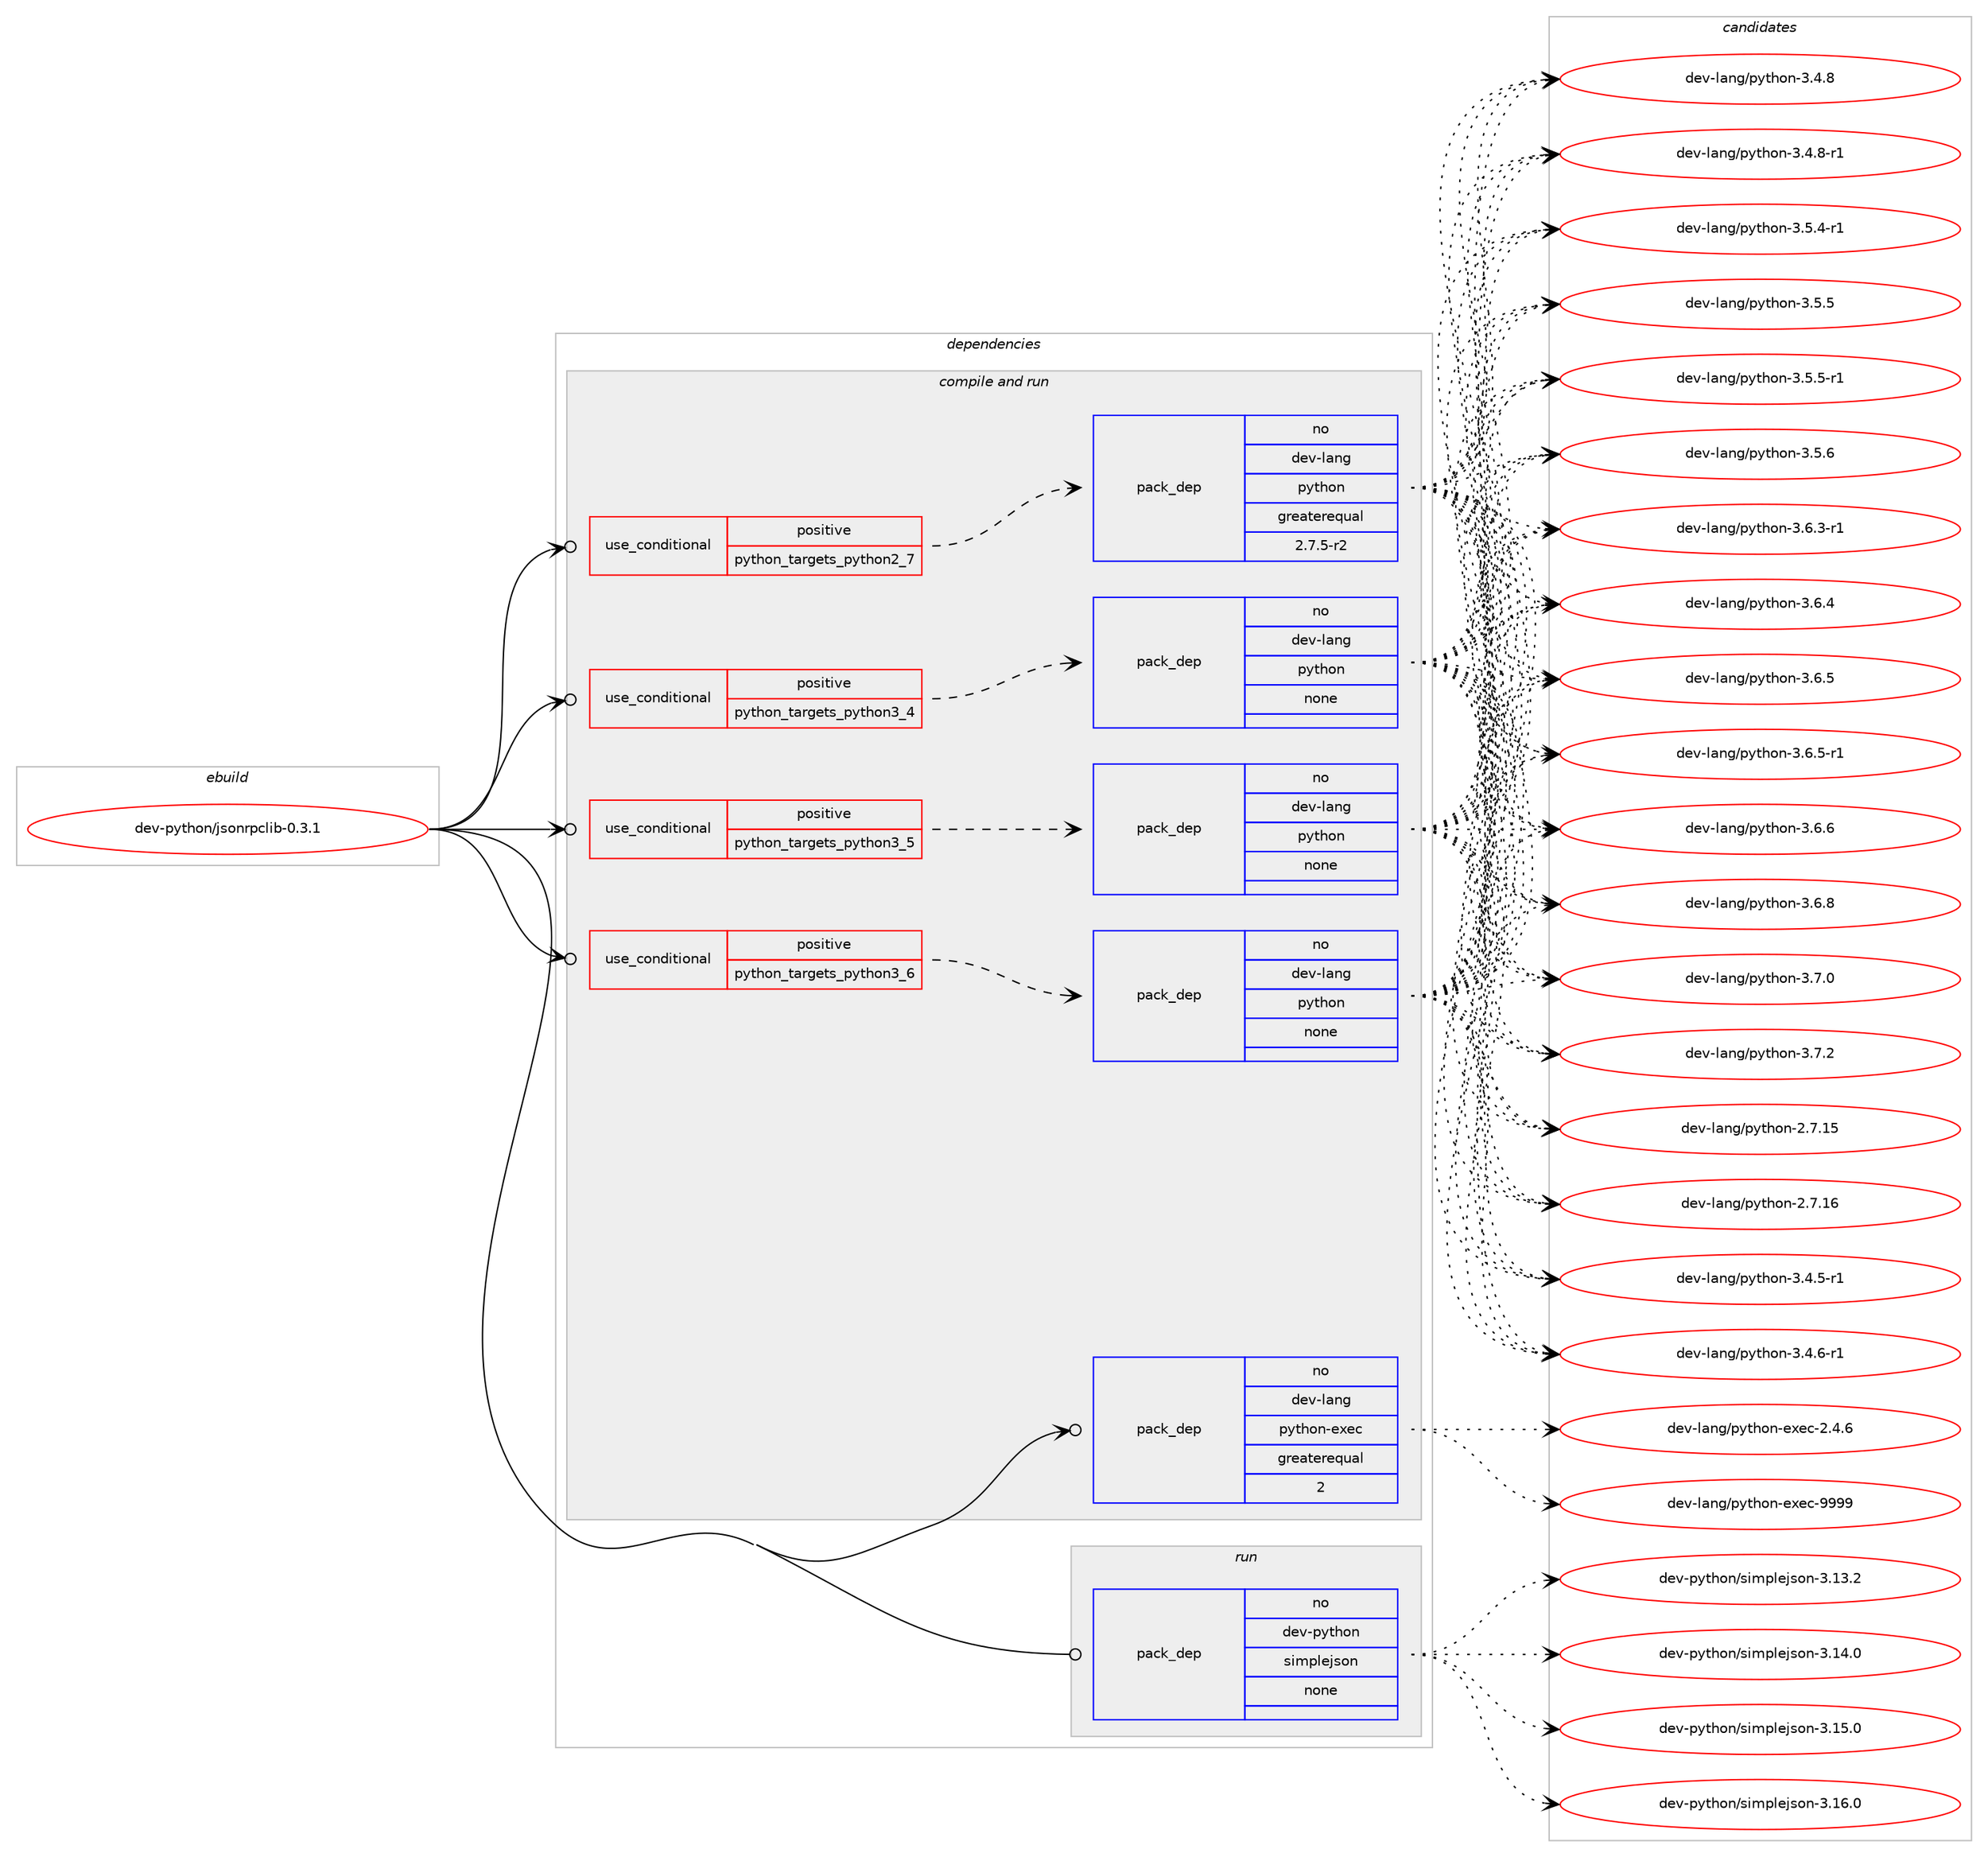 digraph prolog {

# *************
# Graph options
# *************

newrank=true;
concentrate=true;
compound=true;
graph [rankdir=LR,fontname=Helvetica,fontsize=10,ranksep=1.5];#, ranksep=2.5, nodesep=0.2];
edge  [arrowhead=vee];
node  [fontname=Helvetica,fontsize=10];

# **********
# The ebuild
# **********

subgraph cluster_leftcol {
color=gray;
rank=same;
label=<<i>ebuild</i>>;
id [label="dev-python/jsonrpclib-0.3.1", color=red, width=4, href="../dev-python/jsonrpclib-0.3.1.svg"];
}

# ****************
# The dependencies
# ****************

subgraph cluster_midcol {
color=gray;
label=<<i>dependencies</i>>;
subgraph cluster_compile {
fillcolor="#eeeeee";
style=filled;
label=<<i>compile</i>>;
}
subgraph cluster_compileandrun {
fillcolor="#eeeeee";
style=filled;
label=<<i>compile and run</i>>;
subgraph cond376478 {
dependency1415856 [label=<<TABLE BORDER="0" CELLBORDER="1" CELLSPACING="0" CELLPADDING="4"><TR><TD ROWSPAN="3" CELLPADDING="10">use_conditional</TD></TR><TR><TD>positive</TD></TR><TR><TD>python_targets_python2_7</TD></TR></TABLE>>, shape=none, color=red];
subgraph pack1016106 {
dependency1415857 [label=<<TABLE BORDER="0" CELLBORDER="1" CELLSPACING="0" CELLPADDING="4" WIDTH="220"><TR><TD ROWSPAN="6" CELLPADDING="30">pack_dep</TD></TR><TR><TD WIDTH="110">no</TD></TR><TR><TD>dev-lang</TD></TR><TR><TD>python</TD></TR><TR><TD>greaterequal</TD></TR><TR><TD>2.7.5-r2</TD></TR></TABLE>>, shape=none, color=blue];
}
dependency1415856:e -> dependency1415857:w [weight=20,style="dashed",arrowhead="vee"];
}
id:e -> dependency1415856:w [weight=20,style="solid",arrowhead="odotvee"];
subgraph cond376479 {
dependency1415858 [label=<<TABLE BORDER="0" CELLBORDER="1" CELLSPACING="0" CELLPADDING="4"><TR><TD ROWSPAN="3" CELLPADDING="10">use_conditional</TD></TR><TR><TD>positive</TD></TR><TR><TD>python_targets_python3_4</TD></TR></TABLE>>, shape=none, color=red];
subgraph pack1016107 {
dependency1415859 [label=<<TABLE BORDER="0" CELLBORDER="1" CELLSPACING="0" CELLPADDING="4" WIDTH="220"><TR><TD ROWSPAN="6" CELLPADDING="30">pack_dep</TD></TR><TR><TD WIDTH="110">no</TD></TR><TR><TD>dev-lang</TD></TR><TR><TD>python</TD></TR><TR><TD>none</TD></TR><TR><TD></TD></TR></TABLE>>, shape=none, color=blue];
}
dependency1415858:e -> dependency1415859:w [weight=20,style="dashed",arrowhead="vee"];
}
id:e -> dependency1415858:w [weight=20,style="solid",arrowhead="odotvee"];
subgraph cond376480 {
dependency1415860 [label=<<TABLE BORDER="0" CELLBORDER="1" CELLSPACING="0" CELLPADDING="4"><TR><TD ROWSPAN="3" CELLPADDING="10">use_conditional</TD></TR><TR><TD>positive</TD></TR><TR><TD>python_targets_python3_5</TD></TR></TABLE>>, shape=none, color=red];
subgraph pack1016108 {
dependency1415861 [label=<<TABLE BORDER="0" CELLBORDER="1" CELLSPACING="0" CELLPADDING="4" WIDTH="220"><TR><TD ROWSPAN="6" CELLPADDING="30">pack_dep</TD></TR><TR><TD WIDTH="110">no</TD></TR><TR><TD>dev-lang</TD></TR><TR><TD>python</TD></TR><TR><TD>none</TD></TR><TR><TD></TD></TR></TABLE>>, shape=none, color=blue];
}
dependency1415860:e -> dependency1415861:w [weight=20,style="dashed",arrowhead="vee"];
}
id:e -> dependency1415860:w [weight=20,style="solid",arrowhead="odotvee"];
subgraph cond376481 {
dependency1415862 [label=<<TABLE BORDER="0" CELLBORDER="1" CELLSPACING="0" CELLPADDING="4"><TR><TD ROWSPAN="3" CELLPADDING="10">use_conditional</TD></TR><TR><TD>positive</TD></TR><TR><TD>python_targets_python3_6</TD></TR></TABLE>>, shape=none, color=red];
subgraph pack1016109 {
dependency1415863 [label=<<TABLE BORDER="0" CELLBORDER="1" CELLSPACING="0" CELLPADDING="4" WIDTH="220"><TR><TD ROWSPAN="6" CELLPADDING="30">pack_dep</TD></TR><TR><TD WIDTH="110">no</TD></TR><TR><TD>dev-lang</TD></TR><TR><TD>python</TD></TR><TR><TD>none</TD></TR><TR><TD></TD></TR></TABLE>>, shape=none, color=blue];
}
dependency1415862:e -> dependency1415863:w [weight=20,style="dashed",arrowhead="vee"];
}
id:e -> dependency1415862:w [weight=20,style="solid",arrowhead="odotvee"];
subgraph pack1016110 {
dependency1415864 [label=<<TABLE BORDER="0" CELLBORDER="1" CELLSPACING="0" CELLPADDING="4" WIDTH="220"><TR><TD ROWSPAN="6" CELLPADDING="30">pack_dep</TD></TR><TR><TD WIDTH="110">no</TD></TR><TR><TD>dev-lang</TD></TR><TR><TD>python-exec</TD></TR><TR><TD>greaterequal</TD></TR><TR><TD>2</TD></TR></TABLE>>, shape=none, color=blue];
}
id:e -> dependency1415864:w [weight=20,style="solid",arrowhead="odotvee"];
}
subgraph cluster_run {
fillcolor="#eeeeee";
style=filled;
label=<<i>run</i>>;
subgraph pack1016111 {
dependency1415865 [label=<<TABLE BORDER="0" CELLBORDER="1" CELLSPACING="0" CELLPADDING="4" WIDTH="220"><TR><TD ROWSPAN="6" CELLPADDING="30">pack_dep</TD></TR><TR><TD WIDTH="110">no</TD></TR><TR><TD>dev-python</TD></TR><TR><TD>simplejson</TD></TR><TR><TD>none</TD></TR><TR><TD></TD></TR></TABLE>>, shape=none, color=blue];
}
id:e -> dependency1415865:w [weight=20,style="solid",arrowhead="odot"];
}
}

# **************
# The candidates
# **************

subgraph cluster_choices {
rank=same;
color=gray;
label=<<i>candidates</i>>;

subgraph choice1016106 {
color=black;
nodesep=1;
choice10010111845108971101034711212111610411111045504655464953 [label="dev-lang/python-2.7.15", color=red, width=4,href="../dev-lang/python-2.7.15.svg"];
choice10010111845108971101034711212111610411111045504655464954 [label="dev-lang/python-2.7.16", color=red, width=4,href="../dev-lang/python-2.7.16.svg"];
choice1001011184510897110103471121211161041111104551465246534511449 [label="dev-lang/python-3.4.5-r1", color=red, width=4,href="../dev-lang/python-3.4.5-r1.svg"];
choice1001011184510897110103471121211161041111104551465246544511449 [label="dev-lang/python-3.4.6-r1", color=red, width=4,href="../dev-lang/python-3.4.6-r1.svg"];
choice100101118451089711010347112121116104111110455146524656 [label="dev-lang/python-3.4.8", color=red, width=4,href="../dev-lang/python-3.4.8.svg"];
choice1001011184510897110103471121211161041111104551465246564511449 [label="dev-lang/python-3.4.8-r1", color=red, width=4,href="../dev-lang/python-3.4.8-r1.svg"];
choice1001011184510897110103471121211161041111104551465346524511449 [label="dev-lang/python-3.5.4-r1", color=red, width=4,href="../dev-lang/python-3.5.4-r1.svg"];
choice100101118451089711010347112121116104111110455146534653 [label="dev-lang/python-3.5.5", color=red, width=4,href="../dev-lang/python-3.5.5.svg"];
choice1001011184510897110103471121211161041111104551465346534511449 [label="dev-lang/python-3.5.5-r1", color=red, width=4,href="../dev-lang/python-3.5.5-r1.svg"];
choice100101118451089711010347112121116104111110455146534654 [label="dev-lang/python-3.5.6", color=red, width=4,href="../dev-lang/python-3.5.6.svg"];
choice1001011184510897110103471121211161041111104551465446514511449 [label="dev-lang/python-3.6.3-r1", color=red, width=4,href="../dev-lang/python-3.6.3-r1.svg"];
choice100101118451089711010347112121116104111110455146544652 [label="dev-lang/python-3.6.4", color=red, width=4,href="../dev-lang/python-3.6.4.svg"];
choice100101118451089711010347112121116104111110455146544653 [label="dev-lang/python-3.6.5", color=red, width=4,href="../dev-lang/python-3.6.5.svg"];
choice1001011184510897110103471121211161041111104551465446534511449 [label="dev-lang/python-3.6.5-r1", color=red, width=4,href="../dev-lang/python-3.6.5-r1.svg"];
choice100101118451089711010347112121116104111110455146544654 [label="dev-lang/python-3.6.6", color=red, width=4,href="../dev-lang/python-3.6.6.svg"];
choice100101118451089711010347112121116104111110455146544656 [label="dev-lang/python-3.6.8", color=red, width=4,href="../dev-lang/python-3.6.8.svg"];
choice100101118451089711010347112121116104111110455146554648 [label="dev-lang/python-3.7.0", color=red, width=4,href="../dev-lang/python-3.7.0.svg"];
choice100101118451089711010347112121116104111110455146554650 [label="dev-lang/python-3.7.2", color=red, width=4,href="../dev-lang/python-3.7.2.svg"];
dependency1415857:e -> choice10010111845108971101034711212111610411111045504655464953:w [style=dotted,weight="100"];
dependency1415857:e -> choice10010111845108971101034711212111610411111045504655464954:w [style=dotted,weight="100"];
dependency1415857:e -> choice1001011184510897110103471121211161041111104551465246534511449:w [style=dotted,weight="100"];
dependency1415857:e -> choice1001011184510897110103471121211161041111104551465246544511449:w [style=dotted,weight="100"];
dependency1415857:e -> choice100101118451089711010347112121116104111110455146524656:w [style=dotted,weight="100"];
dependency1415857:e -> choice1001011184510897110103471121211161041111104551465246564511449:w [style=dotted,weight="100"];
dependency1415857:e -> choice1001011184510897110103471121211161041111104551465346524511449:w [style=dotted,weight="100"];
dependency1415857:e -> choice100101118451089711010347112121116104111110455146534653:w [style=dotted,weight="100"];
dependency1415857:e -> choice1001011184510897110103471121211161041111104551465346534511449:w [style=dotted,weight="100"];
dependency1415857:e -> choice100101118451089711010347112121116104111110455146534654:w [style=dotted,weight="100"];
dependency1415857:e -> choice1001011184510897110103471121211161041111104551465446514511449:w [style=dotted,weight="100"];
dependency1415857:e -> choice100101118451089711010347112121116104111110455146544652:w [style=dotted,weight="100"];
dependency1415857:e -> choice100101118451089711010347112121116104111110455146544653:w [style=dotted,weight="100"];
dependency1415857:e -> choice1001011184510897110103471121211161041111104551465446534511449:w [style=dotted,weight="100"];
dependency1415857:e -> choice100101118451089711010347112121116104111110455146544654:w [style=dotted,weight="100"];
dependency1415857:e -> choice100101118451089711010347112121116104111110455146544656:w [style=dotted,weight="100"];
dependency1415857:e -> choice100101118451089711010347112121116104111110455146554648:w [style=dotted,weight="100"];
dependency1415857:e -> choice100101118451089711010347112121116104111110455146554650:w [style=dotted,weight="100"];
}
subgraph choice1016107 {
color=black;
nodesep=1;
choice10010111845108971101034711212111610411111045504655464953 [label="dev-lang/python-2.7.15", color=red, width=4,href="../dev-lang/python-2.7.15.svg"];
choice10010111845108971101034711212111610411111045504655464954 [label="dev-lang/python-2.7.16", color=red, width=4,href="../dev-lang/python-2.7.16.svg"];
choice1001011184510897110103471121211161041111104551465246534511449 [label="dev-lang/python-3.4.5-r1", color=red, width=4,href="../dev-lang/python-3.4.5-r1.svg"];
choice1001011184510897110103471121211161041111104551465246544511449 [label="dev-lang/python-3.4.6-r1", color=red, width=4,href="../dev-lang/python-3.4.6-r1.svg"];
choice100101118451089711010347112121116104111110455146524656 [label="dev-lang/python-3.4.8", color=red, width=4,href="../dev-lang/python-3.4.8.svg"];
choice1001011184510897110103471121211161041111104551465246564511449 [label="dev-lang/python-3.4.8-r1", color=red, width=4,href="../dev-lang/python-3.4.8-r1.svg"];
choice1001011184510897110103471121211161041111104551465346524511449 [label="dev-lang/python-3.5.4-r1", color=red, width=4,href="../dev-lang/python-3.5.4-r1.svg"];
choice100101118451089711010347112121116104111110455146534653 [label="dev-lang/python-3.5.5", color=red, width=4,href="../dev-lang/python-3.5.5.svg"];
choice1001011184510897110103471121211161041111104551465346534511449 [label="dev-lang/python-3.5.5-r1", color=red, width=4,href="../dev-lang/python-3.5.5-r1.svg"];
choice100101118451089711010347112121116104111110455146534654 [label="dev-lang/python-3.5.6", color=red, width=4,href="../dev-lang/python-3.5.6.svg"];
choice1001011184510897110103471121211161041111104551465446514511449 [label="dev-lang/python-3.6.3-r1", color=red, width=4,href="../dev-lang/python-3.6.3-r1.svg"];
choice100101118451089711010347112121116104111110455146544652 [label="dev-lang/python-3.6.4", color=red, width=4,href="../dev-lang/python-3.6.4.svg"];
choice100101118451089711010347112121116104111110455146544653 [label="dev-lang/python-3.6.5", color=red, width=4,href="../dev-lang/python-3.6.5.svg"];
choice1001011184510897110103471121211161041111104551465446534511449 [label="dev-lang/python-3.6.5-r1", color=red, width=4,href="../dev-lang/python-3.6.5-r1.svg"];
choice100101118451089711010347112121116104111110455146544654 [label="dev-lang/python-3.6.6", color=red, width=4,href="../dev-lang/python-3.6.6.svg"];
choice100101118451089711010347112121116104111110455146544656 [label="dev-lang/python-3.6.8", color=red, width=4,href="../dev-lang/python-3.6.8.svg"];
choice100101118451089711010347112121116104111110455146554648 [label="dev-lang/python-3.7.0", color=red, width=4,href="../dev-lang/python-3.7.0.svg"];
choice100101118451089711010347112121116104111110455146554650 [label="dev-lang/python-3.7.2", color=red, width=4,href="../dev-lang/python-3.7.2.svg"];
dependency1415859:e -> choice10010111845108971101034711212111610411111045504655464953:w [style=dotted,weight="100"];
dependency1415859:e -> choice10010111845108971101034711212111610411111045504655464954:w [style=dotted,weight="100"];
dependency1415859:e -> choice1001011184510897110103471121211161041111104551465246534511449:w [style=dotted,weight="100"];
dependency1415859:e -> choice1001011184510897110103471121211161041111104551465246544511449:w [style=dotted,weight="100"];
dependency1415859:e -> choice100101118451089711010347112121116104111110455146524656:w [style=dotted,weight="100"];
dependency1415859:e -> choice1001011184510897110103471121211161041111104551465246564511449:w [style=dotted,weight="100"];
dependency1415859:e -> choice1001011184510897110103471121211161041111104551465346524511449:w [style=dotted,weight="100"];
dependency1415859:e -> choice100101118451089711010347112121116104111110455146534653:w [style=dotted,weight="100"];
dependency1415859:e -> choice1001011184510897110103471121211161041111104551465346534511449:w [style=dotted,weight="100"];
dependency1415859:e -> choice100101118451089711010347112121116104111110455146534654:w [style=dotted,weight="100"];
dependency1415859:e -> choice1001011184510897110103471121211161041111104551465446514511449:w [style=dotted,weight="100"];
dependency1415859:e -> choice100101118451089711010347112121116104111110455146544652:w [style=dotted,weight="100"];
dependency1415859:e -> choice100101118451089711010347112121116104111110455146544653:w [style=dotted,weight="100"];
dependency1415859:e -> choice1001011184510897110103471121211161041111104551465446534511449:w [style=dotted,weight="100"];
dependency1415859:e -> choice100101118451089711010347112121116104111110455146544654:w [style=dotted,weight="100"];
dependency1415859:e -> choice100101118451089711010347112121116104111110455146544656:w [style=dotted,weight="100"];
dependency1415859:e -> choice100101118451089711010347112121116104111110455146554648:w [style=dotted,weight="100"];
dependency1415859:e -> choice100101118451089711010347112121116104111110455146554650:w [style=dotted,weight="100"];
}
subgraph choice1016108 {
color=black;
nodesep=1;
choice10010111845108971101034711212111610411111045504655464953 [label="dev-lang/python-2.7.15", color=red, width=4,href="../dev-lang/python-2.7.15.svg"];
choice10010111845108971101034711212111610411111045504655464954 [label="dev-lang/python-2.7.16", color=red, width=4,href="../dev-lang/python-2.7.16.svg"];
choice1001011184510897110103471121211161041111104551465246534511449 [label="dev-lang/python-3.4.5-r1", color=red, width=4,href="../dev-lang/python-3.4.5-r1.svg"];
choice1001011184510897110103471121211161041111104551465246544511449 [label="dev-lang/python-3.4.6-r1", color=red, width=4,href="../dev-lang/python-3.4.6-r1.svg"];
choice100101118451089711010347112121116104111110455146524656 [label="dev-lang/python-3.4.8", color=red, width=4,href="../dev-lang/python-3.4.8.svg"];
choice1001011184510897110103471121211161041111104551465246564511449 [label="dev-lang/python-3.4.8-r1", color=red, width=4,href="../dev-lang/python-3.4.8-r1.svg"];
choice1001011184510897110103471121211161041111104551465346524511449 [label="dev-lang/python-3.5.4-r1", color=red, width=4,href="../dev-lang/python-3.5.4-r1.svg"];
choice100101118451089711010347112121116104111110455146534653 [label="dev-lang/python-3.5.5", color=red, width=4,href="../dev-lang/python-3.5.5.svg"];
choice1001011184510897110103471121211161041111104551465346534511449 [label="dev-lang/python-3.5.5-r1", color=red, width=4,href="../dev-lang/python-3.5.5-r1.svg"];
choice100101118451089711010347112121116104111110455146534654 [label="dev-lang/python-3.5.6", color=red, width=4,href="../dev-lang/python-3.5.6.svg"];
choice1001011184510897110103471121211161041111104551465446514511449 [label="dev-lang/python-3.6.3-r1", color=red, width=4,href="../dev-lang/python-3.6.3-r1.svg"];
choice100101118451089711010347112121116104111110455146544652 [label="dev-lang/python-3.6.4", color=red, width=4,href="../dev-lang/python-3.6.4.svg"];
choice100101118451089711010347112121116104111110455146544653 [label="dev-lang/python-3.6.5", color=red, width=4,href="../dev-lang/python-3.6.5.svg"];
choice1001011184510897110103471121211161041111104551465446534511449 [label="dev-lang/python-3.6.5-r1", color=red, width=4,href="../dev-lang/python-3.6.5-r1.svg"];
choice100101118451089711010347112121116104111110455146544654 [label="dev-lang/python-3.6.6", color=red, width=4,href="../dev-lang/python-3.6.6.svg"];
choice100101118451089711010347112121116104111110455146544656 [label="dev-lang/python-3.6.8", color=red, width=4,href="../dev-lang/python-3.6.8.svg"];
choice100101118451089711010347112121116104111110455146554648 [label="dev-lang/python-3.7.0", color=red, width=4,href="../dev-lang/python-3.7.0.svg"];
choice100101118451089711010347112121116104111110455146554650 [label="dev-lang/python-3.7.2", color=red, width=4,href="../dev-lang/python-3.7.2.svg"];
dependency1415861:e -> choice10010111845108971101034711212111610411111045504655464953:w [style=dotted,weight="100"];
dependency1415861:e -> choice10010111845108971101034711212111610411111045504655464954:w [style=dotted,weight="100"];
dependency1415861:e -> choice1001011184510897110103471121211161041111104551465246534511449:w [style=dotted,weight="100"];
dependency1415861:e -> choice1001011184510897110103471121211161041111104551465246544511449:w [style=dotted,weight="100"];
dependency1415861:e -> choice100101118451089711010347112121116104111110455146524656:w [style=dotted,weight="100"];
dependency1415861:e -> choice1001011184510897110103471121211161041111104551465246564511449:w [style=dotted,weight="100"];
dependency1415861:e -> choice1001011184510897110103471121211161041111104551465346524511449:w [style=dotted,weight="100"];
dependency1415861:e -> choice100101118451089711010347112121116104111110455146534653:w [style=dotted,weight="100"];
dependency1415861:e -> choice1001011184510897110103471121211161041111104551465346534511449:w [style=dotted,weight="100"];
dependency1415861:e -> choice100101118451089711010347112121116104111110455146534654:w [style=dotted,weight="100"];
dependency1415861:e -> choice1001011184510897110103471121211161041111104551465446514511449:w [style=dotted,weight="100"];
dependency1415861:e -> choice100101118451089711010347112121116104111110455146544652:w [style=dotted,weight="100"];
dependency1415861:e -> choice100101118451089711010347112121116104111110455146544653:w [style=dotted,weight="100"];
dependency1415861:e -> choice1001011184510897110103471121211161041111104551465446534511449:w [style=dotted,weight="100"];
dependency1415861:e -> choice100101118451089711010347112121116104111110455146544654:w [style=dotted,weight="100"];
dependency1415861:e -> choice100101118451089711010347112121116104111110455146544656:w [style=dotted,weight="100"];
dependency1415861:e -> choice100101118451089711010347112121116104111110455146554648:w [style=dotted,weight="100"];
dependency1415861:e -> choice100101118451089711010347112121116104111110455146554650:w [style=dotted,weight="100"];
}
subgraph choice1016109 {
color=black;
nodesep=1;
choice10010111845108971101034711212111610411111045504655464953 [label="dev-lang/python-2.7.15", color=red, width=4,href="../dev-lang/python-2.7.15.svg"];
choice10010111845108971101034711212111610411111045504655464954 [label="dev-lang/python-2.7.16", color=red, width=4,href="../dev-lang/python-2.7.16.svg"];
choice1001011184510897110103471121211161041111104551465246534511449 [label="dev-lang/python-3.4.5-r1", color=red, width=4,href="../dev-lang/python-3.4.5-r1.svg"];
choice1001011184510897110103471121211161041111104551465246544511449 [label="dev-lang/python-3.4.6-r1", color=red, width=4,href="../dev-lang/python-3.4.6-r1.svg"];
choice100101118451089711010347112121116104111110455146524656 [label="dev-lang/python-3.4.8", color=red, width=4,href="../dev-lang/python-3.4.8.svg"];
choice1001011184510897110103471121211161041111104551465246564511449 [label="dev-lang/python-3.4.8-r1", color=red, width=4,href="../dev-lang/python-3.4.8-r1.svg"];
choice1001011184510897110103471121211161041111104551465346524511449 [label="dev-lang/python-3.5.4-r1", color=red, width=4,href="../dev-lang/python-3.5.4-r1.svg"];
choice100101118451089711010347112121116104111110455146534653 [label="dev-lang/python-3.5.5", color=red, width=4,href="../dev-lang/python-3.5.5.svg"];
choice1001011184510897110103471121211161041111104551465346534511449 [label="dev-lang/python-3.5.5-r1", color=red, width=4,href="../dev-lang/python-3.5.5-r1.svg"];
choice100101118451089711010347112121116104111110455146534654 [label="dev-lang/python-3.5.6", color=red, width=4,href="../dev-lang/python-3.5.6.svg"];
choice1001011184510897110103471121211161041111104551465446514511449 [label="dev-lang/python-3.6.3-r1", color=red, width=4,href="../dev-lang/python-3.6.3-r1.svg"];
choice100101118451089711010347112121116104111110455146544652 [label="dev-lang/python-3.6.4", color=red, width=4,href="../dev-lang/python-3.6.4.svg"];
choice100101118451089711010347112121116104111110455146544653 [label="dev-lang/python-3.6.5", color=red, width=4,href="../dev-lang/python-3.6.5.svg"];
choice1001011184510897110103471121211161041111104551465446534511449 [label="dev-lang/python-3.6.5-r1", color=red, width=4,href="../dev-lang/python-3.6.5-r1.svg"];
choice100101118451089711010347112121116104111110455146544654 [label="dev-lang/python-3.6.6", color=red, width=4,href="../dev-lang/python-3.6.6.svg"];
choice100101118451089711010347112121116104111110455146544656 [label="dev-lang/python-3.6.8", color=red, width=4,href="../dev-lang/python-3.6.8.svg"];
choice100101118451089711010347112121116104111110455146554648 [label="dev-lang/python-3.7.0", color=red, width=4,href="../dev-lang/python-3.7.0.svg"];
choice100101118451089711010347112121116104111110455146554650 [label="dev-lang/python-3.7.2", color=red, width=4,href="../dev-lang/python-3.7.2.svg"];
dependency1415863:e -> choice10010111845108971101034711212111610411111045504655464953:w [style=dotted,weight="100"];
dependency1415863:e -> choice10010111845108971101034711212111610411111045504655464954:w [style=dotted,weight="100"];
dependency1415863:e -> choice1001011184510897110103471121211161041111104551465246534511449:w [style=dotted,weight="100"];
dependency1415863:e -> choice1001011184510897110103471121211161041111104551465246544511449:w [style=dotted,weight="100"];
dependency1415863:e -> choice100101118451089711010347112121116104111110455146524656:w [style=dotted,weight="100"];
dependency1415863:e -> choice1001011184510897110103471121211161041111104551465246564511449:w [style=dotted,weight="100"];
dependency1415863:e -> choice1001011184510897110103471121211161041111104551465346524511449:w [style=dotted,weight="100"];
dependency1415863:e -> choice100101118451089711010347112121116104111110455146534653:w [style=dotted,weight="100"];
dependency1415863:e -> choice1001011184510897110103471121211161041111104551465346534511449:w [style=dotted,weight="100"];
dependency1415863:e -> choice100101118451089711010347112121116104111110455146534654:w [style=dotted,weight="100"];
dependency1415863:e -> choice1001011184510897110103471121211161041111104551465446514511449:w [style=dotted,weight="100"];
dependency1415863:e -> choice100101118451089711010347112121116104111110455146544652:w [style=dotted,weight="100"];
dependency1415863:e -> choice100101118451089711010347112121116104111110455146544653:w [style=dotted,weight="100"];
dependency1415863:e -> choice1001011184510897110103471121211161041111104551465446534511449:w [style=dotted,weight="100"];
dependency1415863:e -> choice100101118451089711010347112121116104111110455146544654:w [style=dotted,weight="100"];
dependency1415863:e -> choice100101118451089711010347112121116104111110455146544656:w [style=dotted,weight="100"];
dependency1415863:e -> choice100101118451089711010347112121116104111110455146554648:w [style=dotted,weight="100"];
dependency1415863:e -> choice100101118451089711010347112121116104111110455146554650:w [style=dotted,weight="100"];
}
subgraph choice1016110 {
color=black;
nodesep=1;
choice1001011184510897110103471121211161041111104510112010199455046524654 [label="dev-lang/python-exec-2.4.6", color=red, width=4,href="../dev-lang/python-exec-2.4.6.svg"];
choice10010111845108971101034711212111610411111045101120101994557575757 [label="dev-lang/python-exec-9999", color=red, width=4,href="../dev-lang/python-exec-9999.svg"];
dependency1415864:e -> choice1001011184510897110103471121211161041111104510112010199455046524654:w [style=dotted,weight="100"];
dependency1415864:e -> choice10010111845108971101034711212111610411111045101120101994557575757:w [style=dotted,weight="100"];
}
subgraph choice1016111 {
color=black;
nodesep=1;
choice100101118451121211161041111104711510510911210810110611511111045514649514650 [label="dev-python/simplejson-3.13.2", color=red, width=4,href="../dev-python/simplejson-3.13.2.svg"];
choice100101118451121211161041111104711510510911210810110611511111045514649524648 [label="dev-python/simplejson-3.14.0", color=red, width=4,href="../dev-python/simplejson-3.14.0.svg"];
choice100101118451121211161041111104711510510911210810110611511111045514649534648 [label="dev-python/simplejson-3.15.0", color=red, width=4,href="../dev-python/simplejson-3.15.0.svg"];
choice100101118451121211161041111104711510510911210810110611511111045514649544648 [label="dev-python/simplejson-3.16.0", color=red, width=4,href="../dev-python/simplejson-3.16.0.svg"];
dependency1415865:e -> choice100101118451121211161041111104711510510911210810110611511111045514649514650:w [style=dotted,weight="100"];
dependency1415865:e -> choice100101118451121211161041111104711510510911210810110611511111045514649524648:w [style=dotted,weight="100"];
dependency1415865:e -> choice100101118451121211161041111104711510510911210810110611511111045514649534648:w [style=dotted,weight="100"];
dependency1415865:e -> choice100101118451121211161041111104711510510911210810110611511111045514649544648:w [style=dotted,weight="100"];
}
}

}
